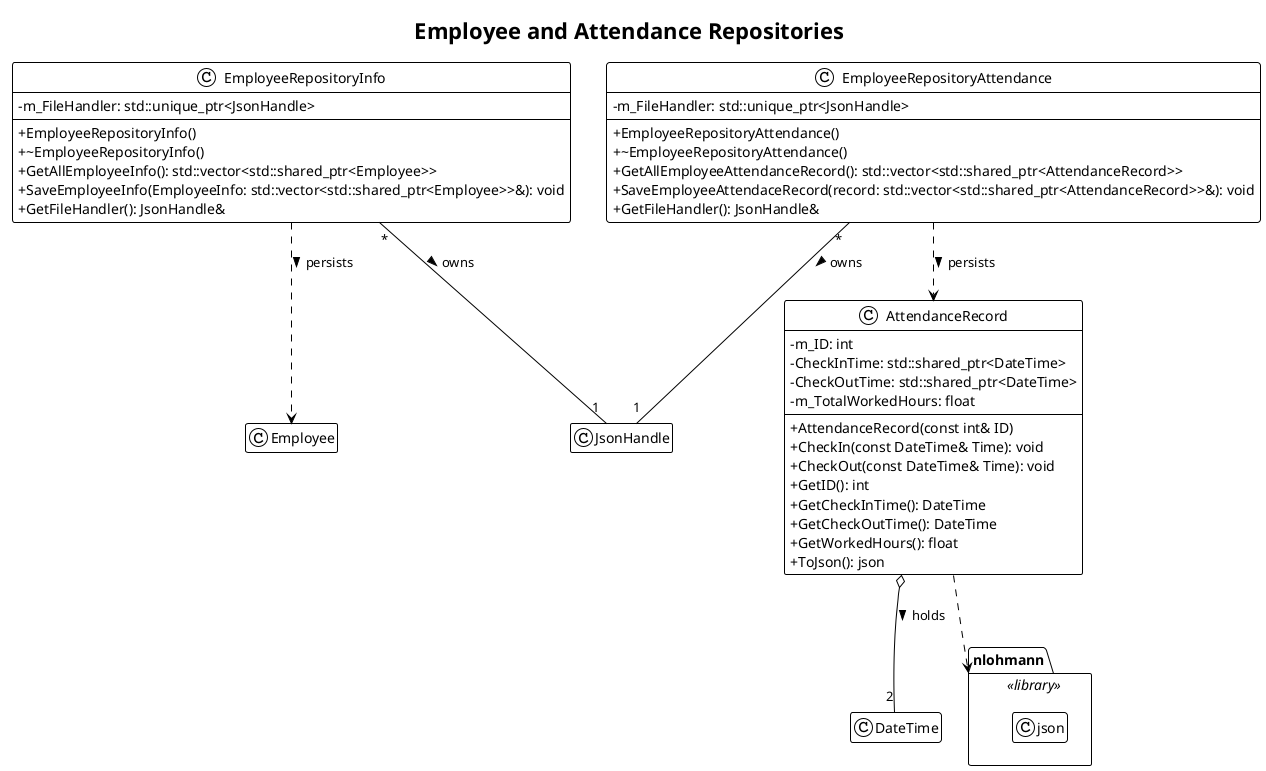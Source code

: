 @startuml
!theme plain
skinparam classAttributeIconSize 0
hide empty members
title Employee and Attendance Repositories

' --- Forward declarations for context ---
class JsonHandle
class DateTime
class Employee
package "nlohmann" as JSON_Lib <<library>> {
  class json
}

' --- Data Entity Class ---
class AttendanceRecord {
  - m_ID: int
  - CheckInTime: std::shared_ptr<DateTime>
  - CheckOutTime: std::shared_ptr<DateTime>
  - m_TotalWorkedHours: float
  --
  + AttendanceRecord(const int& ID)
  + CheckIn(const DateTime& Time): void
  + CheckOut(const DateTime& Time): void
  + GetID(): int
  + GetCheckInTime(): DateTime
  + GetCheckOutTime(): DateTime
  + GetWorkedHours(): float
  + ToJson(): json
}

' --- Repository for Employee Information ---
class EmployeeRepositoryInfo {
  - m_FileHandler: std::unique_ptr<JsonHandle>
  --
  + EmployeeRepositoryInfo()
  + ~EmployeeRepositoryInfo()
  + GetAllEmployeeInfo(): std::vector<std::shared_ptr<Employee>>
  + SaveEmployeeInfo(EmployeeInfo: std::vector<std::shared_ptr<Employee>>&): void
  + GetFileHandler(): JsonHandle&
}

' --- Repository for Attendance Records ---
class EmployeeRepositoryAttendance {
  - m_FileHandler: std::unique_ptr<JsonHandle>
  --
  + EmployeeRepositoryAttendance()
  + ~EmployeeRepositoryAttendance()
  + GetAllEmployeeAttendanceRecord(): std::vector<std::shared_ptr<AttendanceRecord>>
  + SaveEmployeeAttendaceRecord(record: std::vector<std::shared_ptr<AttendanceRecord>>&): void
  + GetFileHandler(): JsonHandle&
}

' --- Relationships ---

' Composition: Both repositories own their JsonHandle instance.
EmployeeRepositoryInfo "*"-- "1" JsonHandle : owns >
EmployeeRepositoryAttendance "*"-- "1" JsonHandle : owns >

' Aggregation: An AttendanceRecord holds shared references to two DateTime objects.
AttendanceRecord o-- "2" DateTime : holds >

' Dependencies:
' - Repositories depend on the entities they persist.
' - AttendanceRecord depends on the json library for serialization.
EmployeeRepositoryInfo ..> Employee : persists >
EmployeeRepositoryAttendance ..> AttendanceRecord : persists >
AttendanceRecord ..> JSON_Lib

@enduml